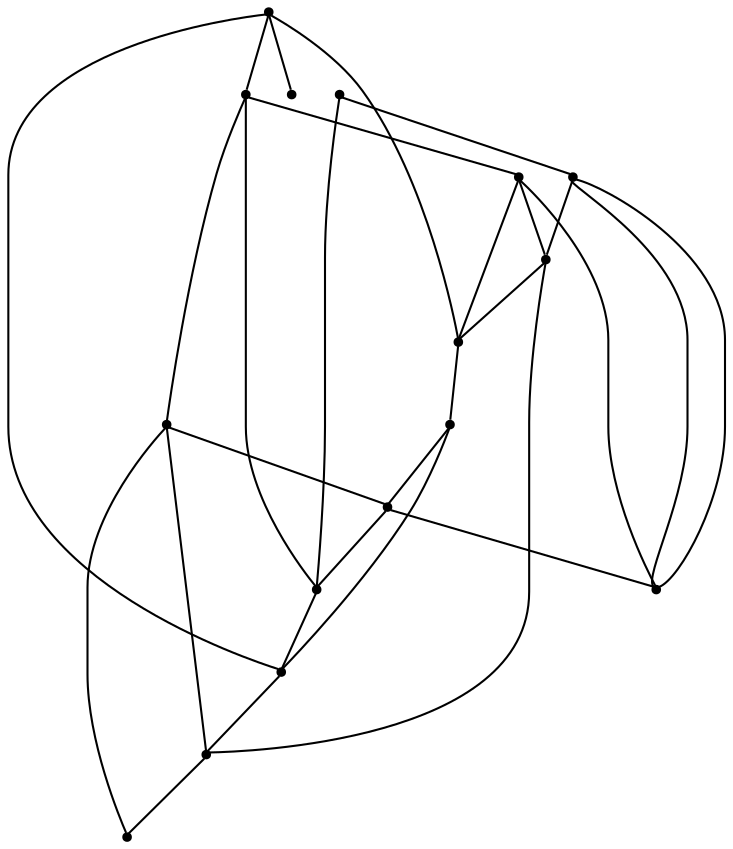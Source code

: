 graph {
  node [shape=point,comment="{\"directed\":false,\"doi\":\"10.1007/978-3-319-27261-0_13\",\"figure\":\"1 (1)\"}"]

  v0 [pos="592.5277497284903,1683.4613010466023"]
  v1 [pos="750.7591652927956,1947.1772009156796"]
  v2 [pos="592.5277497284903,1999.9193634872809"]
  v3 [pos="698.0153389085547,2052.664673646982"]
  v4 [pos="698.0154024969723,2052.660476862849"]
  v5 [pos="539.7818090293608,2131.780476906829"]
  v6 [pos="618.8975327086179,1894.4360875401117"]
  v7 [pos="539.7838915500404,2131.7793641231574"]
  v8 [pos="566.1548032245822,1894.4360875401117"]
  v9 [pos="407.92332407185916,1999.9193634872809"]
  v10 [pos="513.407821265113,1788.946770767296"]
  v11 [pos="487.0400969600082,1683.4613010466019"]
  v12 [pos="407.9233240718592,1788.946770767296"]
  v13 [pos="460.6692170796753,1788.9467707672961"]
  v14 [pos="440.88899054585045,1894.435165519355"]
  v15 [pos="440.8868921280664,1894.4360875401117"]

  v0 -- v3 [id="-1",pos="592.5277497284903,1683.4613010466023 694.481539771829,1654.3309772654943 800.7442717636309,1713.3689201192656 829.8739351457873,1815.3172002798033 859.0035985279437,1917.269677224474 799.969192540311,2023.531106896317 698.0153389085547,2052.664673646982"]
  v1 -- v0 [id="-2",pos="750.7591652927956,1947.1772009156796 725.2280658507901,1845.5714355692749 670.1651380788977,1753.8037906639047 592.5277497284903,1683.4613010466023"]
  v1 -- v2 [id="-3",pos="750.7591652927956,1947.1772009156796 709.2547189134945,1988.6801212283658 650.6328745798858,2008.2204753272167 592.5277497284903,1999.9193634872809"]
  v12 -- v13 [id="-4",pos="407.9233240718592,1788.946770767296 460.6692170796753,1788.9467707672961 460.6692170796753,1788.9467707672961 460.6692170796753,1788.9467707672961"]
  v13 -- v10 [id="-5",pos="460.6692170796753,1788.9467707672961 513.407821265113,1788.946770767296 513.407821265113,1788.946770767296 513.407821265113,1788.946770767296"]
  v1 -- v3 [id="-6",pos="750.7591652927956,1947.1772009156796 765.3261589900756,1990.872114298596 741.7098657759982,2038.0957282919446 698.0153389085547,2052.664673646982"]
  v4 -- v5 [id="-7",pos="698.0154024969723,2052.660476862849 685.876055616354,2113.3483917573003 626.8416496287214,2152.7083768627663 539.7818090293608,2131.780476906829"]
  v4 -- v6 [id="-8",pos="698.0154024969723,2052.660476862849 719.8647643484782,1987.1173914275425 684.4424547393548,1916.273640456892 618.8975327086179,1894.4360875401117"]
  v11 -- v0 [id="-9",pos="487.0400969600082,1683.4613010466019 592.5277497284903,1683.4613010466023 592.5277497284903,1683.4613010466023 592.5277497284903,1683.4613010466023"]
  v6 -- v10 [id="-10",pos="618.8975327086179,1894.4360875401117 620.1488414891817,1885.689894025336 620.1488414891817,1876.8053020156267 618.8986296088232,1868.0664528730838 611.6183280781726,1817.0840463998256 564.3858052384354,1781.6621709145004 513.407821265113,1788.946770767296"]
  v2 -- v7 [id="-11",pos="592.5277497284903,1999.9193634872809 541.5530485072314,2021.7683303851506 517.9367552931541,2080.801949279512 539.7838915500404,2131.7793641231574"]
  v2 -- v6 [id="-12",pos="592.5277497284903,1999.9193634872809 619.2445506010998,1971.8358829968206 629.2586453854187,1931.7883883451914 618.8975327086179,1894.4360875401117"]
  v8 -- v6 [id="-13",pos="566.1548032245822,1894.4360875401117 618.8975327086179,1894.4360875401117 618.8975327086179,1894.4360875401117 618.8975327086179,1894.4360875401117"]
  v5 -- v7 [id="-14",pos="539.7818090293608,2131.780476906829 557.0346662104693,2138.743895598168 548.1748919726203,2135.78923239321 539.7838915500404,2131.7793641231574"]
  v8 -- v1 [id="-15",pos="566.1548032245822,1894.4360875401117 611.4016187506581,1947.6657129475327 684.2173517407043,1968.472859978187 750.7591652927956,1947.1772009156796"]
  v5 -- v11 [id="-16",pos="539.7818090293608,2131.780476906829 412.8241788064631,2145.8573175284446 301.26055734431986,2056.5358890715474 287.54170596229454,1932.6426246791864 273.81868953891,1808.741093893836 363.13707945516916,1697.183068295505 487.0400969600082,1683.4613010466019"]
  v9 -- v11 [id="-17",pos="407.92332407185916,1999.9193634872809 368.4587623380978,1971.6817465613879 342.46295873955603,1928.3504590885466 336.1203002220698,1880.2433584475482 323.45577659968455,1784.2250070917619 391.02069599832635,1696.1287852511673 487.0400969600082,1683.4613010466019"]
  v9 -- v7 [id="-18",pos="407.92332407185916,1999.9193634872809 407.92338766027683,2072.7424704654195 466.9577936479095,2131.780286143914 539.7838915500404,2131.7793641231574"]
  v15 -- v2 [id="-19",pos="440.8868921280664,1894.4360875401117 469.94158476575706,1953.328955196919 527.20486255525,1993.159870352226 592.5277497284903,1999.9193634872809"]
  v15 -- v10 [id="-20",pos="440.8868921280664,1894.4360875401117 486.88595863550853,1880.7392148516344 517.0907749841011,1836.7993936794978 513.407821265113,1788.946770767296"]
  v13 -- v8 [id="-21",pos="460.6692170796753,1788.9467707672961 466.83694386007465,1844.450512679915 510.6522569269353,1888.2653205549966 566.1548032245822,1894.4360875401117"]
  v13 -- v14 [id="-22",pos="460.6692170796753,1788.9467707672961 466.41602032912334,1825.339375140128 459.4274306646618,1862.5990605499078 440.88899054585045,1894.435165519355"]
  v11 -- v12 [id="-23",pos="487.0400969600082,1683.4613010466019 443.02063327812846,1701.0670012477462 412.4990830209826,1741.760419130038 407.9233240718592,1788.946770767296"]
  v12 -- v15 [id="-24",pos="407.9233240718592,1788.946770767296 396.0465019737067,1827.5438313874806 409.1485774982712,1869.466652670208 440.8868921280664,1894.4360875401117"]
  v12 -- v9 [id="-25",pos="407.9233240718592,1788.946770767296 354.3023272596844,1849.0513326672506 354.3023272596844,1939.8146744120495 407.92332407185916,1999.9193634872809"]
  v8 -- v9 [id="-26",pos="566.1548032245822,1894.4360875401117 538.1566003527333,1957.1588386565372 476.59264710907814,1998.2023700757481 407.92332407185916,1999.9193634872809"]
  v10 -- v0 [id="-27",pos="513.407821265113,1788.946770767296 564.3858052384354,1781.6621709145004 599.8081148475586,1734.4343601370188 592.5277497284903,1683.4613010466023"]
  v5 -- v7 [id="-28",pos="539.7818090293608,2131.780476906829 537.7441022871271,2132.026243129167 538.7650779216846,2131.9011026568355 539.7838915500404,2131.7793641231574"]
}